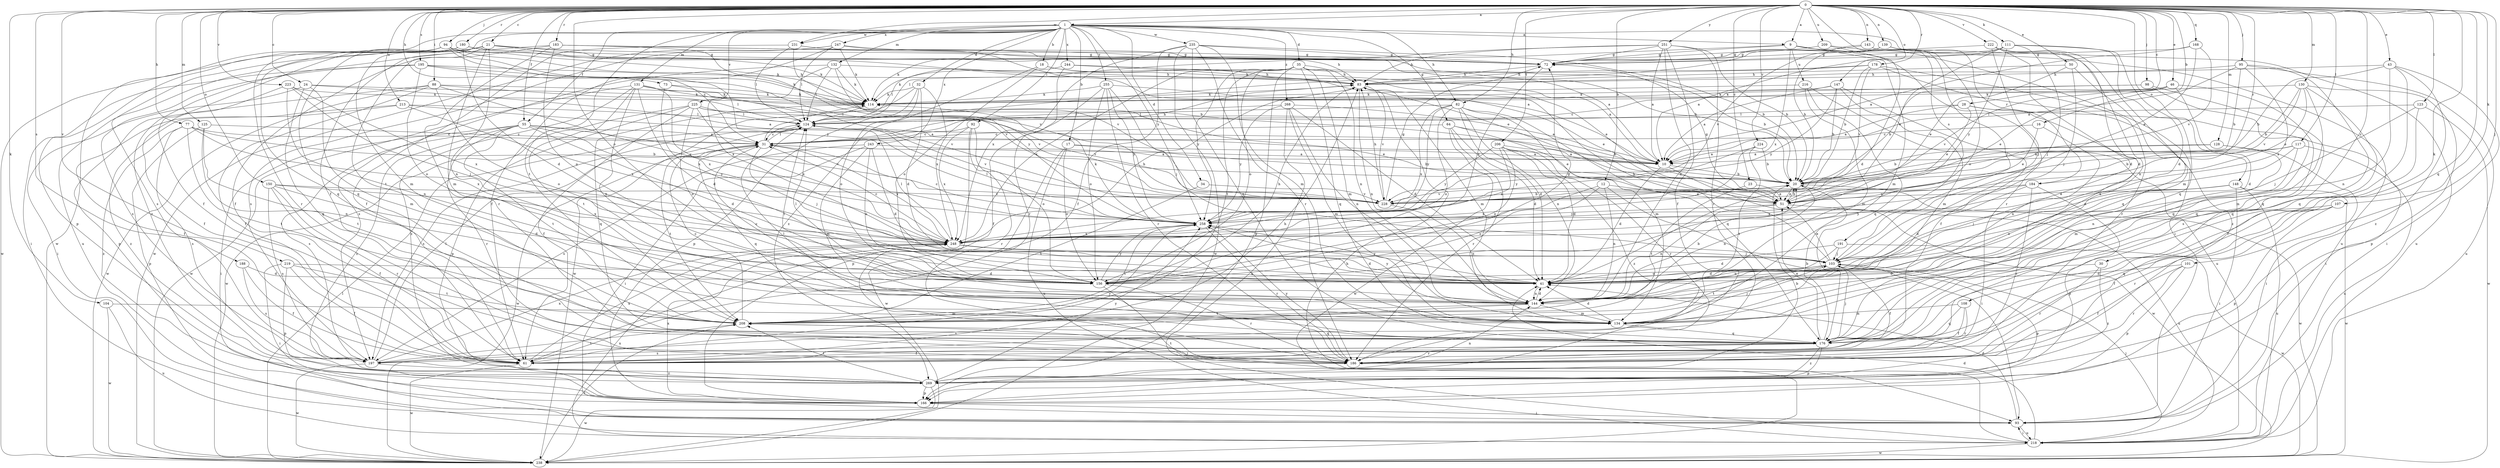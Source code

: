 strict digraph  {
0;
1;
9;
10;
12;
16;
17;
18;
20;
21;
23;
24;
28;
30;
31;
32;
34;
35;
41;
43;
46;
50;
51;
55;
61;
64;
72;
73;
77;
82;
83;
88;
92;
93;
94;
95;
98;
101;
103;
104;
107;
108;
111;
114;
117;
123;
124;
125;
128;
130;
131;
132;
134;
139;
143;
144;
147;
148;
150;
156;
166;
168;
176;
178;
180;
183;
184;
186;
188;
191;
195;
197;
206;
208;
209;
213;
216;
218;
219;
222;
223;
224;
225;
228;
231;
235;
238;
243;
244;
247;
248;
251;
255;
258;
268;
269;
0 -> 1  [label=a];
0 -> 9  [label=a];
0 -> 12  [label=b];
0 -> 16  [label=b];
0 -> 21  [label=c];
0 -> 23  [label=c];
0 -> 24  [label=c];
0 -> 28  [label=c];
0 -> 30  [label=c];
0 -> 43  [label=e];
0 -> 46  [label=e];
0 -> 50  [label=e];
0 -> 55  [label=f];
0 -> 73  [label=h];
0 -> 77  [label=h];
0 -> 82  [label=h];
0 -> 88  [label=i];
0 -> 94  [label=j];
0 -> 95  [label=j];
0 -> 98  [label=j];
0 -> 101  [label=j];
0 -> 104  [label=k];
0 -> 107  [label=k];
0 -> 108  [label=k];
0 -> 111  [label=k];
0 -> 117  [label=l];
0 -> 123  [label=l];
0 -> 125  [label=m];
0 -> 128  [label=m];
0 -> 130  [label=m];
0 -> 139  [label=n];
0 -> 143  [label=n];
0 -> 147  [label=o];
0 -> 148  [label=o];
0 -> 150  [label=o];
0 -> 156  [label=o];
0 -> 168  [label=q];
0 -> 176  [label=q];
0 -> 178  [label=r];
0 -> 180  [label=r];
0 -> 183  [label=r];
0 -> 184  [label=r];
0 -> 188  [label=s];
0 -> 191  [label=s];
0 -> 195  [label=s];
0 -> 206  [label=t];
0 -> 209  [label=u];
0 -> 213  [label=u];
0 -> 219  [label=v];
0 -> 222  [label=v];
0 -> 223  [label=v];
0 -> 224  [label=v];
0 -> 231  [label=w];
0 -> 251  [label=y];
1 -> 9  [label=a];
1 -> 17  [label=b];
1 -> 18  [label=b];
1 -> 32  [label=d];
1 -> 34  [label=d];
1 -> 35  [label=d];
1 -> 55  [label=f];
1 -> 61  [label=f];
1 -> 64  [label=g];
1 -> 82  [label=h];
1 -> 92  [label=i];
1 -> 131  [label=m];
1 -> 132  [label=m];
1 -> 184  [label=r];
1 -> 208  [label=t];
1 -> 225  [label=v];
1 -> 231  [label=w];
1 -> 235  [label=w];
1 -> 238  [label=w];
1 -> 243  [label=x];
1 -> 244  [label=x];
1 -> 247  [label=x];
1 -> 255  [label=y];
1 -> 258  [label=y];
1 -> 268  [label=z];
9 -> 72  [label=g];
9 -> 114  [label=k];
9 -> 134  [label=m];
9 -> 186  [label=r];
9 -> 216  [label=u];
9 -> 218  [label=u];
9 -> 248  [label=x];
10 -> 20  [label=b];
10 -> 41  [label=d];
10 -> 238  [label=w];
12 -> 51  [label=e];
12 -> 93  [label=i];
12 -> 144  [label=n];
12 -> 156  [label=o];
12 -> 248  [label=x];
16 -> 31  [label=c];
16 -> 51  [label=e];
16 -> 144  [label=n];
17 -> 10  [label=a];
17 -> 20  [label=b];
17 -> 156  [label=o];
17 -> 218  [label=u];
17 -> 238  [label=w];
18 -> 51  [label=e];
18 -> 83  [label=h];
18 -> 156  [label=o];
18 -> 269  [label=z];
20 -> 51  [label=e];
20 -> 144  [label=n];
20 -> 228  [label=v];
20 -> 238  [label=w];
21 -> 10  [label=a];
21 -> 61  [label=f];
21 -> 72  [label=g];
21 -> 83  [label=h];
21 -> 134  [label=m];
21 -> 144  [label=n];
21 -> 176  [label=q];
21 -> 208  [label=t];
21 -> 218  [label=u];
23 -> 51  [label=e];
23 -> 208  [label=t];
24 -> 10  [label=a];
24 -> 93  [label=i];
24 -> 114  [label=k];
24 -> 134  [label=m];
24 -> 176  [label=q];
28 -> 10  [label=a];
28 -> 51  [label=e];
28 -> 93  [label=i];
28 -> 124  [label=l];
28 -> 144  [label=n];
30 -> 41  [label=d];
30 -> 186  [label=r];
30 -> 269  [label=z];
31 -> 10  [label=a];
31 -> 83  [label=h];
31 -> 103  [label=j];
31 -> 114  [label=k];
31 -> 124  [label=l];
31 -> 176  [label=q];
31 -> 208  [label=t];
31 -> 238  [label=w];
31 -> 248  [label=x];
32 -> 41  [label=d];
32 -> 114  [label=k];
32 -> 156  [label=o];
32 -> 166  [label=p];
32 -> 238  [label=w];
32 -> 248  [label=x];
34 -> 208  [label=t];
34 -> 228  [label=v];
35 -> 20  [label=b];
35 -> 83  [label=h];
35 -> 134  [label=m];
35 -> 144  [label=n];
35 -> 156  [label=o];
35 -> 166  [label=p];
35 -> 176  [label=q];
35 -> 208  [label=t];
35 -> 248  [label=x];
35 -> 258  [label=y];
41 -> 144  [label=n];
41 -> 258  [label=y];
43 -> 20  [label=b];
43 -> 83  [label=h];
43 -> 93  [label=i];
43 -> 144  [label=n];
43 -> 176  [label=q];
43 -> 269  [label=z];
46 -> 31  [label=c];
46 -> 41  [label=d];
46 -> 51  [label=e];
46 -> 114  [label=k];
46 -> 176  [label=q];
46 -> 228  [label=v];
50 -> 51  [label=e];
50 -> 83  [label=h];
50 -> 103  [label=j];
50 -> 176  [label=q];
51 -> 20  [label=b];
51 -> 72  [label=g];
51 -> 144  [label=n];
51 -> 218  [label=u];
51 -> 258  [label=y];
55 -> 31  [label=c];
55 -> 41  [label=d];
55 -> 93  [label=i];
55 -> 186  [label=r];
55 -> 197  [label=s];
55 -> 208  [label=t];
55 -> 228  [label=v];
55 -> 258  [label=y];
55 -> 269  [label=z];
61 -> 83  [label=h];
61 -> 238  [label=w];
61 -> 248  [label=x];
61 -> 258  [label=y];
64 -> 20  [label=b];
64 -> 31  [label=c];
64 -> 41  [label=d];
64 -> 51  [label=e];
64 -> 186  [label=r];
64 -> 238  [label=w];
72 -> 83  [label=h];
72 -> 248  [label=x];
73 -> 114  [label=k];
73 -> 228  [label=v];
73 -> 248  [label=x];
77 -> 20  [label=b];
77 -> 31  [label=c];
77 -> 197  [label=s];
77 -> 208  [label=t];
77 -> 248  [label=x];
77 -> 269  [label=z];
82 -> 41  [label=d];
82 -> 124  [label=l];
82 -> 134  [label=m];
82 -> 144  [label=n];
82 -> 156  [label=o];
82 -> 176  [label=q];
82 -> 248  [label=x];
82 -> 258  [label=y];
83 -> 114  [label=k];
83 -> 134  [label=m];
83 -> 144  [label=n];
83 -> 228  [label=v];
88 -> 61  [label=f];
88 -> 114  [label=k];
88 -> 124  [label=l];
88 -> 156  [label=o];
88 -> 166  [label=p];
88 -> 238  [label=w];
88 -> 258  [label=y];
92 -> 31  [label=c];
92 -> 156  [label=o];
92 -> 166  [label=p];
92 -> 186  [label=r];
92 -> 248  [label=x];
93 -> 41  [label=d];
93 -> 218  [label=u];
94 -> 20  [label=b];
94 -> 31  [label=c];
94 -> 72  [label=g];
94 -> 114  [label=k];
94 -> 176  [label=q];
94 -> 186  [label=r];
94 -> 238  [label=w];
94 -> 258  [label=y];
95 -> 10  [label=a];
95 -> 20  [label=b];
95 -> 83  [label=h];
95 -> 176  [label=q];
95 -> 218  [label=u];
95 -> 248  [label=x];
98 -> 20  [label=b];
98 -> 114  [label=k];
98 -> 176  [label=q];
98 -> 197  [label=s];
101 -> 41  [label=d];
101 -> 61  [label=f];
101 -> 166  [label=p];
101 -> 186  [label=r];
103 -> 41  [label=d];
103 -> 51  [label=e];
103 -> 61  [label=f];
103 -> 83  [label=h];
103 -> 156  [label=o];
103 -> 166  [label=p];
103 -> 208  [label=t];
104 -> 134  [label=m];
104 -> 218  [label=u];
104 -> 238  [label=w];
107 -> 61  [label=f];
107 -> 166  [label=p];
107 -> 176  [label=q];
107 -> 186  [label=r];
107 -> 258  [label=y];
108 -> 61  [label=f];
108 -> 134  [label=m];
108 -> 176  [label=q];
108 -> 186  [label=r];
111 -> 10  [label=a];
111 -> 41  [label=d];
111 -> 51  [label=e];
111 -> 72  [label=g];
111 -> 103  [label=j];
111 -> 176  [label=q];
111 -> 258  [label=y];
114 -> 124  [label=l];
114 -> 176  [label=q];
117 -> 10  [label=a];
117 -> 20  [label=b];
117 -> 134  [label=m];
117 -> 218  [label=u];
117 -> 248  [label=x];
123 -> 103  [label=j];
123 -> 124  [label=l];
123 -> 186  [label=r];
123 -> 238  [label=w];
124 -> 31  [label=c];
124 -> 197  [label=s];
124 -> 228  [label=v];
125 -> 31  [label=c];
125 -> 144  [label=n];
125 -> 166  [label=p];
125 -> 208  [label=t];
128 -> 10  [label=a];
128 -> 20  [label=b];
128 -> 93  [label=i];
128 -> 144  [label=n];
130 -> 20  [label=b];
130 -> 51  [label=e];
130 -> 114  [label=k];
130 -> 134  [label=m];
130 -> 166  [label=p];
130 -> 176  [label=q];
130 -> 228  [label=v];
131 -> 41  [label=d];
131 -> 114  [label=k];
131 -> 144  [label=n];
131 -> 208  [label=t];
131 -> 228  [label=v];
131 -> 238  [label=w];
131 -> 248  [label=x];
131 -> 269  [label=z];
132 -> 83  [label=h];
132 -> 114  [label=k];
132 -> 124  [label=l];
132 -> 197  [label=s];
132 -> 248  [label=x];
132 -> 258  [label=y];
134 -> 41  [label=d];
134 -> 176  [label=q];
139 -> 41  [label=d];
139 -> 72  [label=g];
139 -> 124  [label=l];
139 -> 218  [label=u];
139 -> 228  [label=v];
143 -> 20  [label=b];
143 -> 72  [label=g];
143 -> 103  [label=j];
143 -> 156  [label=o];
144 -> 20  [label=b];
144 -> 31  [label=c];
144 -> 41  [label=d];
144 -> 124  [label=l];
144 -> 134  [label=m];
144 -> 197  [label=s];
144 -> 208  [label=t];
144 -> 258  [label=y];
147 -> 10  [label=a];
147 -> 20  [label=b];
147 -> 61  [label=f];
147 -> 114  [label=k];
147 -> 134  [label=m];
147 -> 258  [label=y];
148 -> 51  [label=e];
148 -> 93  [label=i];
148 -> 103  [label=j];
148 -> 156  [label=o];
148 -> 218  [label=u];
148 -> 238  [label=w];
150 -> 41  [label=d];
150 -> 61  [label=f];
150 -> 186  [label=r];
150 -> 197  [label=s];
150 -> 228  [label=v];
150 -> 248  [label=x];
156 -> 72  [label=g];
156 -> 83  [label=h];
156 -> 93  [label=i];
156 -> 124  [label=l];
156 -> 186  [label=r];
156 -> 258  [label=y];
166 -> 93  [label=i];
166 -> 248  [label=x];
168 -> 10  [label=a];
168 -> 51  [label=e];
168 -> 72  [label=g];
168 -> 228  [label=v];
176 -> 20  [label=b];
176 -> 51  [label=e];
176 -> 61  [label=f];
176 -> 103  [label=j];
176 -> 124  [label=l];
176 -> 166  [label=p];
176 -> 186  [label=r];
176 -> 197  [label=s];
176 -> 269  [label=z];
178 -> 20  [label=b];
178 -> 83  [label=h];
178 -> 114  [label=k];
178 -> 186  [label=r];
178 -> 228  [label=v];
178 -> 269  [label=z];
180 -> 41  [label=d];
180 -> 72  [label=g];
180 -> 114  [label=k];
180 -> 134  [label=m];
180 -> 166  [label=p];
180 -> 197  [label=s];
183 -> 10  [label=a];
183 -> 61  [label=f];
183 -> 72  [label=g];
183 -> 156  [label=o];
183 -> 186  [label=r];
183 -> 228  [label=v];
183 -> 269  [label=z];
184 -> 41  [label=d];
184 -> 166  [label=p];
184 -> 186  [label=r];
184 -> 228  [label=v];
184 -> 248  [label=x];
186 -> 208  [label=t];
186 -> 258  [label=y];
188 -> 41  [label=d];
188 -> 61  [label=f];
188 -> 197  [label=s];
191 -> 41  [label=d];
191 -> 103  [label=j];
191 -> 144  [label=n];
191 -> 238  [label=w];
195 -> 83  [label=h];
195 -> 93  [label=i];
195 -> 114  [label=k];
195 -> 156  [label=o];
195 -> 197  [label=s];
195 -> 228  [label=v];
197 -> 124  [label=l];
197 -> 208  [label=t];
197 -> 238  [label=w];
197 -> 248  [label=x];
197 -> 269  [label=z];
206 -> 10  [label=a];
206 -> 41  [label=d];
206 -> 156  [label=o];
206 -> 186  [label=r];
206 -> 248  [label=x];
206 -> 258  [label=y];
206 -> 269  [label=z];
208 -> 31  [label=c];
208 -> 103  [label=j];
208 -> 176  [label=q];
209 -> 41  [label=d];
209 -> 72  [label=g];
209 -> 93  [label=i];
213 -> 10  [label=a];
213 -> 61  [label=f];
213 -> 124  [label=l];
213 -> 248  [label=x];
213 -> 269  [label=z];
216 -> 114  [label=k];
216 -> 134  [label=m];
216 -> 176  [label=q];
216 -> 218  [label=u];
218 -> 41  [label=d];
218 -> 83  [label=h];
218 -> 93  [label=i];
218 -> 103  [label=j];
218 -> 238  [label=w];
218 -> 248  [label=x];
219 -> 41  [label=d];
219 -> 61  [label=f];
219 -> 93  [label=i];
219 -> 166  [label=p];
219 -> 208  [label=t];
222 -> 41  [label=d];
222 -> 72  [label=g];
222 -> 103  [label=j];
222 -> 134  [label=m];
222 -> 144  [label=n];
223 -> 61  [label=f];
223 -> 103  [label=j];
223 -> 114  [label=k];
223 -> 144  [label=n];
223 -> 248  [label=x];
224 -> 10  [label=a];
224 -> 20  [label=b];
224 -> 208  [label=t];
224 -> 258  [label=y];
225 -> 51  [label=e];
225 -> 61  [label=f];
225 -> 124  [label=l];
225 -> 156  [label=o];
225 -> 166  [label=p];
225 -> 228  [label=v];
225 -> 238  [label=w];
225 -> 248  [label=x];
228 -> 20  [label=b];
228 -> 72  [label=g];
228 -> 83  [label=h];
228 -> 144  [label=n];
231 -> 51  [label=e];
231 -> 61  [label=f];
231 -> 72  [label=g];
231 -> 124  [label=l];
231 -> 228  [label=v];
235 -> 20  [label=b];
235 -> 61  [label=f];
235 -> 72  [label=g];
235 -> 134  [label=m];
235 -> 176  [label=q];
235 -> 186  [label=r];
235 -> 238  [label=w];
235 -> 248  [label=x];
238 -> 124  [label=l];
238 -> 208  [label=t];
243 -> 10  [label=a];
243 -> 41  [label=d];
243 -> 93  [label=i];
243 -> 134  [label=m];
243 -> 156  [label=o];
243 -> 197  [label=s];
244 -> 10  [label=a];
244 -> 83  [label=h];
244 -> 124  [label=l];
244 -> 186  [label=r];
247 -> 20  [label=b];
247 -> 61  [label=f];
247 -> 72  [label=g];
247 -> 114  [label=k];
247 -> 124  [label=l];
247 -> 197  [label=s];
247 -> 238  [label=w];
248 -> 31  [label=c];
248 -> 41  [label=d];
248 -> 83  [label=h];
248 -> 103  [label=j];
248 -> 124  [label=l];
251 -> 10  [label=a];
251 -> 20  [label=b];
251 -> 61  [label=f];
251 -> 72  [label=g];
251 -> 83  [label=h];
251 -> 124  [label=l];
251 -> 144  [label=n];
251 -> 186  [label=r];
255 -> 51  [label=e];
255 -> 61  [label=f];
255 -> 103  [label=j];
255 -> 114  [label=k];
255 -> 156  [label=o];
255 -> 186  [label=r];
255 -> 258  [label=y];
258 -> 31  [label=c];
258 -> 114  [label=k];
258 -> 124  [label=l];
258 -> 186  [label=r];
258 -> 208  [label=t];
258 -> 248  [label=x];
268 -> 10  [label=a];
268 -> 41  [label=d];
268 -> 124  [label=l];
268 -> 134  [label=m];
268 -> 144  [label=n];
268 -> 218  [label=u];
268 -> 258  [label=y];
269 -> 20  [label=b];
269 -> 144  [label=n];
269 -> 166  [label=p];
269 -> 208  [label=t];
269 -> 238  [label=w];
269 -> 258  [label=y];
}
